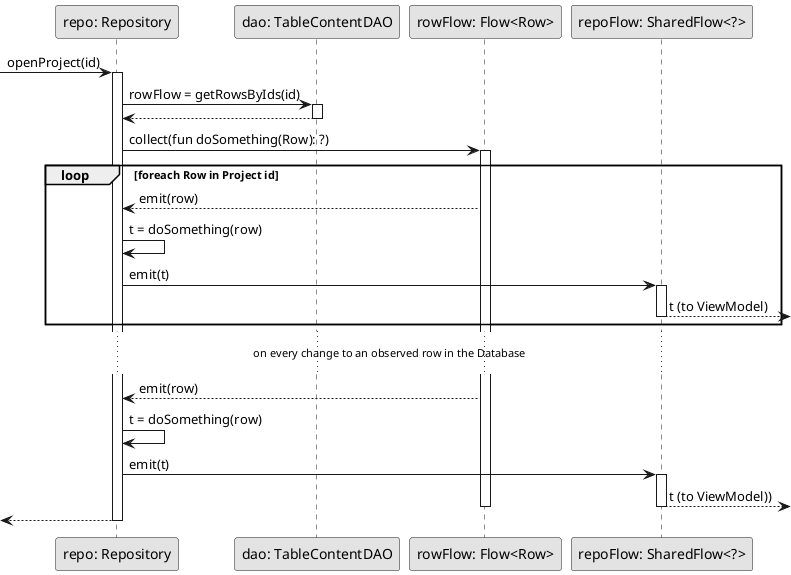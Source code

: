 @startuml

skinparam monochrome true
skinparam shadowing false
skinparam genericDisplay old
skinparam classAttributeIconSize 0
hide circle

participant "repo: Repository" as repo
participant "dao: TableContentDAO" as dao
participant "rowFlow: Flow<Row>" as rowFlow
'TODO: Needs to be adjusted when communication between repo and ViewModel has been defined
participant "repoFlow: SharedFlow<?>" as repoFlow

[-> repo : openProject(id)
activate repo
repo -> dao : rowFlow = getRowsByIds(id)
activate dao
dao --> repo
deactivate dao
repo -> rowFlow : collect(fun doSomething(Row): ?)
activate rowFlow
loop foreach Row in Project id
rowFlow --> repo : emit(row)
repo -> repo : t = doSomething(row)
repo -> repoFlow : emit(t)
activate repoFlow
repoFlow -->] : t (to ViewModel)
deactivate repoFlow
end
... on every change to an observed row in the Database ...
rowFlow --> repo : emit(row)
repo -> repo : t = doSomething(row)
repo -> repoFlow : emit(t)
activate repoFlow
repoFlow -->] : t (to ViewModel))
deactivate repoFlow
deactivate rowFlow
repo -->[
deactivate repo


@enduml